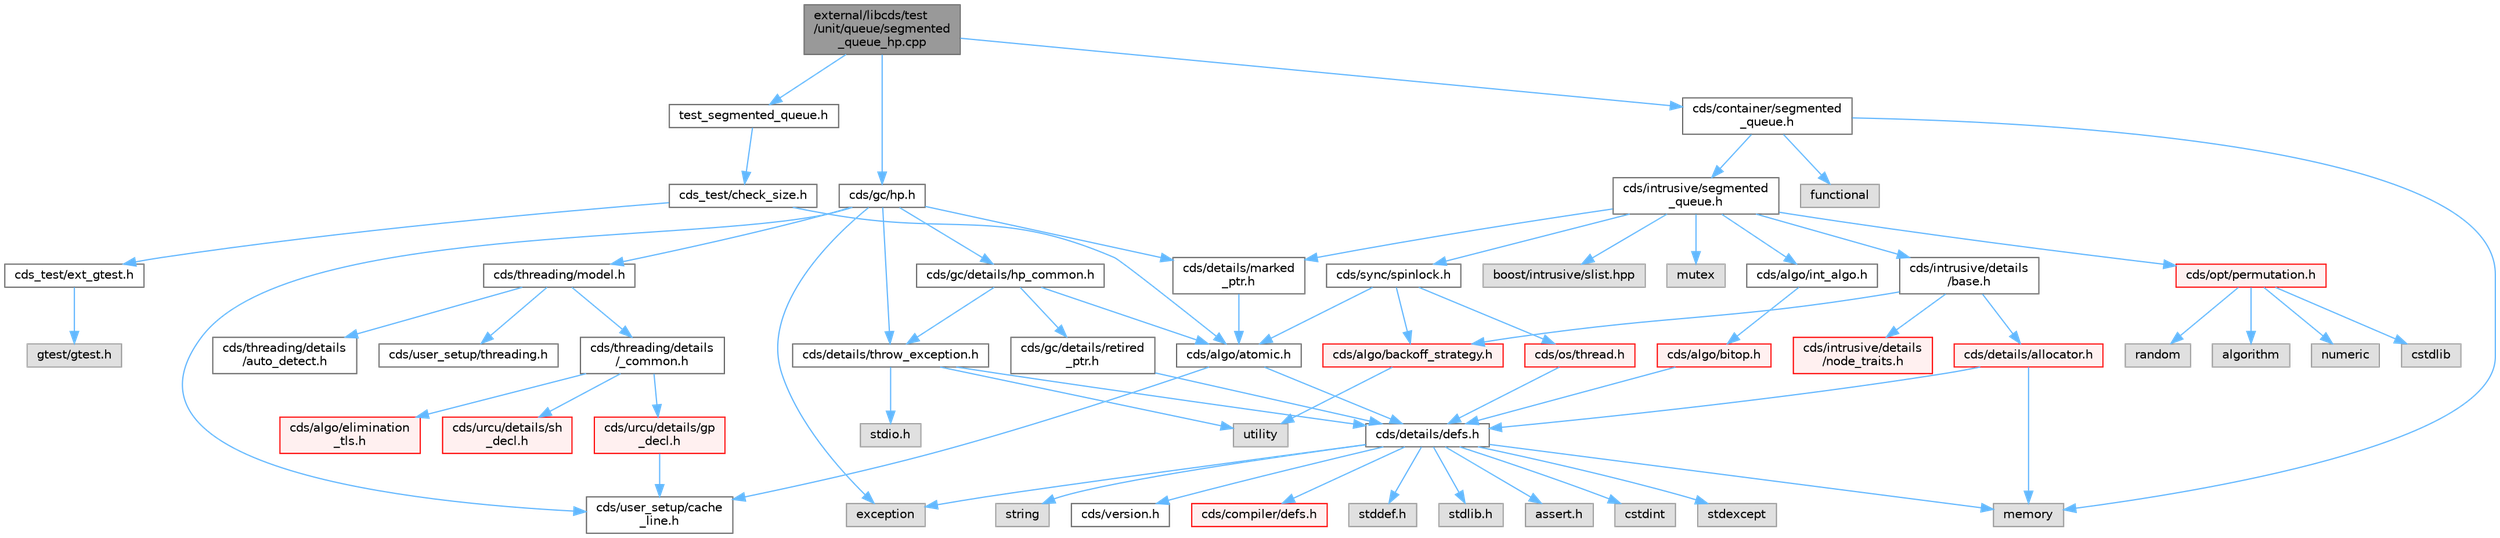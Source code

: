 digraph "external/libcds/test/unit/queue/segmented_queue_hp.cpp"
{
 // LATEX_PDF_SIZE
  bgcolor="transparent";
  edge [fontname=Helvetica,fontsize=10,labelfontname=Helvetica,labelfontsize=10];
  node [fontname=Helvetica,fontsize=10,shape=box,height=0.2,width=0.4];
  Node1 [id="Node000001",label="external/libcds/test\l/unit/queue/segmented\l_queue_hp.cpp",height=0.2,width=0.4,color="gray40", fillcolor="grey60", style="filled", fontcolor="black",tooltip=" "];
  Node1 -> Node2 [id="edge1_Node000001_Node000002",color="steelblue1",style="solid",tooltip=" "];
  Node2 [id="Node000002",label="test_segmented_queue.h",height=0.2,width=0.4,color="grey40", fillcolor="white", style="filled",URL="$test__segmented__queue_8h.html",tooltip=" "];
  Node2 -> Node3 [id="edge2_Node000002_Node000003",color="steelblue1",style="solid",tooltip=" "];
  Node3 [id="Node000003",label="cds_test/check_size.h",height=0.2,width=0.4,color="grey40", fillcolor="white", style="filled",URL="$check__size_8h.html",tooltip=" "];
  Node3 -> Node4 [id="edge3_Node000003_Node000004",color="steelblue1",style="solid",tooltip=" "];
  Node4 [id="Node000004",label="cds_test/ext_gtest.h",height=0.2,width=0.4,color="grey40", fillcolor="white", style="filled",URL="$ext__gtest_8h.html",tooltip=" "];
  Node4 -> Node5 [id="edge4_Node000004_Node000005",color="steelblue1",style="solid",tooltip=" "];
  Node5 [id="Node000005",label="gtest/gtest.h",height=0.2,width=0.4,color="grey60", fillcolor="#E0E0E0", style="filled",tooltip=" "];
  Node3 -> Node6 [id="edge5_Node000003_Node000006",color="steelblue1",style="solid",tooltip=" "];
  Node6 [id="Node000006",label="cds/algo/atomic.h",height=0.2,width=0.4,color="grey40", fillcolor="white", style="filled",URL="$external_2libcds_2cds_2algo_2atomic_8h.html",tooltip=" "];
  Node6 -> Node7 [id="edge6_Node000006_Node000007",color="steelblue1",style="solid",tooltip=" "];
  Node7 [id="Node000007",label="cds/details/defs.h",height=0.2,width=0.4,color="grey40", fillcolor="white", style="filled",URL="$details_2defs_8h.html",tooltip=" "];
  Node7 -> Node8 [id="edge7_Node000007_Node000008",color="steelblue1",style="solid",tooltip=" "];
  Node8 [id="Node000008",label="stddef.h",height=0.2,width=0.4,color="grey60", fillcolor="#E0E0E0", style="filled",tooltip=" "];
  Node7 -> Node9 [id="edge8_Node000007_Node000009",color="steelblue1",style="solid",tooltip=" "];
  Node9 [id="Node000009",label="stdlib.h",height=0.2,width=0.4,color="grey60", fillcolor="#E0E0E0", style="filled",tooltip=" "];
  Node7 -> Node10 [id="edge9_Node000007_Node000010",color="steelblue1",style="solid",tooltip=" "];
  Node10 [id="Node000010",label="assert.h",height=0.2,width=0.4,color="grey60", fillcolor="#E0E0E0", style="filled",tooltip=" "];
  Node7 -> Node11 [id="edge10_Node000007_Node000011",color="steelblue1",style="solid",tooltip=" "];
  Node11 [id="Node000011",label="cstdint",height=0.2,width=0.4,color="grey60", fillcolor="#E0E0E0", style="filled",tooltip=" "];
  Node7 -> Node12 [id="edge11_Node000007_Node000012",color="steelblue1",style="solid",tooltip=" "];
  Node12 [id="Node000012",label="exception",height=0.2,width=0.4,color="grey60", fillcolor="#E0E0E0", style="filled",tooltip=" "];
  Node7 -> Node13 [id="edge12_Node000007_Node000013",color="steelblue1",style="solid",tooltip=" "];
  Node13 [id="Node000013",label="stdexcept",height=0.2,width=0.4,color="grey60", fillcolor="#E0E0E0", style="filled",tooltip=" "];
  Node7 -> Node14 [id="edge13_Node000007_Node000014",color="steelblue1",style="solid",tooltip=" "];
  Node14 [id="Node000014",label="string",height=0.2,width=0.4,color="grey60", fillcolor="#E0E0E0", style="filled",tooltip=" "];
  Node7 -> Node15 [id="edge14_Node000007_Node000015",color="steelblue1",style="solid",tooltip=" "];
  Node15 [id="Node000015",label="memory",height=0.2,width=0.4,color="grey60", fillcolor="#E0E0E0", style="filled",tooltip=" "];
  Node7 -> Node16 [id="edge15_Node000007_Node000016",color="steelblue1",style="solid",tooltip=" "];
  Node16 [id="Node000016",label="cds/version.h",height=0.2,width=0.4,color="grey40", fillcolor="white", style="filled",URL="$external_2libcds_2cds_2version_8h.html",tooltip=" "];
  Node7 -> Node17 [id="edge16_Node000007_Node000017",color="steelblue1",style="solid",tooltip=" "];
  Node17 [id="Node000017",label="cds/compiler/defs.h",height=0.2,width=0.4,color="red", fillcolor="#FFF0F0", style="filled",URL="$compiler_2defs_8h.html",tooltip=" "];
  Node6 -> Node20 [id="edge17_Node000006_Node000020",color="steelblue1",style="solid",tooltip=" "];
  Node20 [id="Node000020",label="cds/user_setup/cache\l_line.h",height=0.2,width=0.4,color="grey40", fillcolor="white", style="filled",URL="$cache__line_8h.html",tooltip="Cache-line size definition"];
  Node1 -> Node21 [id="edge18_Node000001_Node000021",color="steelblue1",style="solid",tooltip=" "];
  Node21 [id="Node000021",label="cds/gc/hp.h",height=0.2,width=0.4,color="grey40", fillcolor="white", style="filled",URL="$hp_8h.html",tooltip=" "];
  Node21 -> Node12 [id="edge19_Node000021_Node000012",color="steelblue1",style="solid",tooltip=" "];
  Node21 -> Node22 [id="edge20_Node000021_Node000022",color="steelblue1",style="solid",tooltip=" "];
  Node22 [id="Node000022",label="cds/gc/details/hp_common.h",height=0.2,width=0.4,color="grey40", fillcolor="white", style="filled",URL="$hp__common_8h.html",tooltip=" "];
  Node22 -> Node6 [id="edge21_Node000022_Node000006",color="steelblue1",style="solid",tooltip=" "];
  Node22 -> Node23 [id="edge22_Node000022_Node000023",color="steelblue1",style="solid",tooltip=" "];
  Node23 [id="Node000023",label="cds/gc/details/retired\l_ptr.h",height=0.2,width=0.4,color="grey40", fillcolor="white", style="filled",URL="$retired__ptr_8h.html",tooltip=" "];
  Node23 -> Node7 [id="edge23_Node000023_Node000007",color="steelblue1",style="solid",tooltip=" "];
  Node22 -> Node24 [id="edge24_Node000022_Node000024",color="steelblue1",style="solid",tooltip=" "];
  Node24 [id="Node000024",label="cds/details/throw_exception.h",height=0.2,width=0.4,color="grey40", fillcolor="white", style="filled",URL="$throw__exception_8h.html",tooltip=" "];
  Node24 -> Node7 [id="edge25_Node000024_Node000007",color="steelblue1",style="solid",tooltip=" "];
  Node24 -> Node25 [id="edge26_Node000024_Node000025",color="steelblue1",style="solid",tooltip=" "];
  Node25 [id="Node000025",label="stdio.h",height=0.2,width=0.4,color="grey60", fillcolor="#E0E0E0", style="filled",tooltip=" "];
  Node24 -> Node26 [id="edge27_Node000024_Node000026",color="steelblue1",style="solid",tooltip=" "];
  Node26 [id="Node000026",label="utility",height=0.2,width=0.4,color="grey60", fillcolor="#E0E0E0", style="filled",tooltip=" "];
  Node21 -> Node27 [id="edge28_Node000021_Node000027",color="steelblue1",style="solid",tooltip=" "];
  Node27 [id="Node000027",label="cds/threading/model.h",height=0.2,width=0.4,color="grey40", fillcolor="white", style="filled",URL="$model_8h.html",tooltip=" "];
  Node27 -> Node28 [id="edge29_Node000027_Node000028",color="steelblue1",style="solid",tooltip=" "];
  Node28 [id="Node000028",label="cds/threading/details\l/_common.h",height=0.2,width=0.4,color="grey40", fillcolor="white", style="filled",URL="$__common_8h.html",tooltip=" "];
  Node28 -> Node29 [id="edge30_Node000028_Node000029",color="steelblue1",style="solid",tooltip=" "];
  Node29 [id="Node000029",label="cds/urcu/details/gp\l_decl.h",height=0.2,width=0.4,color="red", fillcolor="#FFF0F0", style="filled",URL="$gp__decl_8h.html",tooltip=" "];
  Node29 -> Node20 [id="edge31_Node000029_Node000020",color="steelblue1",style="solid",tooltip=" "];
  Node28 -> Node50 [id="edge32_Node000028_Node000050",color="steelblue1",style="solid",tooltip=" "];
  Node50 [id="Node000050",label="cds/urcu/details/sh\l_decl.h",height=0.2,width=0.4,color="red", fillcolor="#FFF0F0", style="filled",URL="$sh__decl_8h.html",tooltip=" "];
  Node28 -> Node51 [id="edge33_Node000028_Node000051",color="steelblue1",style="solid",tooltip=" "];
  Node51 [id="Node000051",label="cds/algo/elimination\l_tls.h",height=0.2,width=0.4,color="red", fillcolor="#FFF0F0", style="filled",URL="$elimination__tls_8h.html",tooltip=" "];
  Node27 -> Node53 [id="edge34_Node000027_Node000053",color="steelblue1",style="solid",tooltip=" "];
  Node53 [id="Node000053",label="cds/user_setup/threading.h",height=0.2,width=0.4,color="grey40", fillcolor="white", style="filled",URL="$external_2libcds_2cds_2user__setup_2threading_8h.html",tooltip=" "];
  Node27 -> Node54 [id="edge35_Node000027_Node000054",color="steelblue1",style="solid",tooltip=" "];
  Node54 [id="Node000054",label="cds/threading/details\l/auto_detect.h",height=0.2,width=0.4,color="grey40", fillcolor="white", style="filled",URL="$auto__detect_8h.html",tooltip=" "];
  Node21 -> Node24 [id="edge36_Node000021_Node000024",color="steelblue1",style="solid",tooltip=" "];
  Node21 -> Node49 [id="edge37_Node000021_Node000049",color="steelblue1",style="solid",tooltip=" "];
  Node49 [id="Node000049",label="cds/details/marked\l_ptr.h",height=0.2,width=0.4,color="grey40", fillcolor="white", style="filled",URL="$marked__ptr_8h.html",tooltip=" "];
  Node49 -> Node6 [id="edge38_Node000049_Node000006",color="steelblue1",style="solid",tooltip=" "];
  Node21 -> Node20 [id="edge39_Node000021_Node000020",color="steelblue1",style="solid",tooltip=" "];
  Node1 -> Node55 [id="edge40_Node000001_Node000055",color="steelblue1",style="solid",tooltip=" "];
  Node55 [id="Node000055",label="cds/container/segmented\l_queue.h",height=0.2,width=0.4,color="grey40", fillcolor="white", style="filled",URL="$container_2segmented__queue_8h.html",tooltip=" "];
  Node55 -> Node15 [id="edge41_Node000055_Node000015",color="steelblue1",style="solid",tooltip=" "];
  Node55 -> Node56 [id="edge42_Node000055_Node000056",color="steelblue1",style="solid",tooltip=" "];
  Node56 [id="Node000056",label="functional",height=0.2,width=0.4,color="grey60", fillcolor="#E0E0E0", style="filled",tooltip=" "];
  Node55 -> Node57 [id="edge43_Node000055_Node000057",color="steelblue1",style="solid",tooltip=" "];
  Node57 [id="Node000057",label="cds/intrusive/segmented\l_queue.h",height=0.2,width=0.4,color="grey40", fillcolor="white", style="filled",URL="$intrusive_2segmented__queue_8h.html",tooltip=" "];
  Node57 -> Node58 [id="edge44_Node000057_Node000058",color="steelblue1",style="solid",tooltip=" "];
  Node58 [id="Node000058",label="mutex",height=0.2,width=0.4,color="grey60", fillcolor="#E0E0E0", style="filled",tooltip=" "];
  Node57 -> Node59 [id="edge45_Node000057_Node000059",color="steelblue1",style="solid",tooltip=" "];
  Node59 [id="Node000059",label="cds/intrusive/details\l/base.h",height=0.2,width=0.4,color="grey40", fillcolor="white", style="filled",URL="$external_2libcds_2cds_2intrusive_2details_2base_8h.html",tooltip=" "];
  Node59 -> Node60 [id="edge46_Node000059_Node000060",color="steelblue1",style="solid",tooltip=" "];
  Node60 [id="Node000060",label="cds/intrusive/details\l/node_traits.h",height=0.2,width=0.4,color="red", fillcolor="#FFF0F0", style="filled",URL="$node__traits_8h.html",tooltip=" "];
  Node59 -> Node31 [id="edge47_Node000059_Node000031",color="steelblue1",style="solid",tooltip=" "];
  Node31 [id="Node000031",label="cds/details/allocator.h",height=0.2,width=0.4,color="red", fillcolor="#FFF0F0", style="filled",URL="$external_2libcds_2cds_2details_2allocator_8h.html",tooltip=" "];
  Node31 -> Node15 [id="edge48_Node000031_Node000015",color="steelblue1",style="solid",tooltip=" "];
  Node31 -> Node7 [id="edge49_Node000031_Node000007",color="steelblue1",style="solid",tooltip=" "];
  Node59 -> Node64 [id="edge50_Node000059_Node000064",color="steelblue1",style="solid",tooltip=" "];
  Node64 [id="Node000064",label="cds/algo/backoff_strategy.h",height=0.2,width=0.4,color="red", fillcolor="#FFF0F0", style="filled",URL="$backoff__strategy_8h.html",tooltip=" "];
  Node64 -> Node26 [id="edge51_Node000064_Node000026",color="steelblue1",style="solid",tooltip=" "];
  Node57 -> Node49 [id="edge52_Node000057_Node000049",color="steelblue1",style="solid",tooltip=" "];
  Node57 -> Node38 [id="edge53_Node000057_Node000038",color="steelblue1",style="solid",tooltip=" "];
  Node38 [id="Node000038",label="cds/algo/int_algo.h",height=0.2,width=0.4,color="grey40", fillcolor="white", style="filled",URL="$int__algo_8h.html",tooltip=" "];
  Node38 -> Node39 [id="edge54_Node000038_Node000039",color="steelblue1",style="solid",tooltip=" "];
  Node39 [id="Node000039",label="cds/algo/bitop.h",height=0.2,width=0.4,color="red", fillcolor="#FFF0F0", style="filled",URL="$algo_2bitop_8h.html",tooltip=" "];
  Node39 -> Node7 [id="edge55_Node000039_Node000007",color="steelblue1",style="solid",tooltip=" "];
  Node57 -> Node68 [id="edge56_Node000057_Node000068",color="steelblue1",style="solid",tooltip=" "];
  Node68 [id="Node000068",label="cds/sync/spinlock.h",height=0.2,width=0.4,color="grey40", fillcolor="white", style="filled",URL="$sync_2spinlock_8h.html",tooltip=" "];
  Node68 -> Node6 [id="edge57_Node000068_Node000006",color="steelblue1",style="solid",tooltip=" "];
  Node68 -> Node46 [id="edge58_Node000068_Node000046",color="steelblue1",style="solid",tooltip=" "];
  Node46 [id="Node000046",label="cds/os/thread.h",height=0.2,width=0.4,color="red", fillcolor="#FFF0F0", style="filled",URL="$cds_2os_2thread_8h.html",tooltip=" "];
  Node46 -> Node7 [id="edge59_Node000046_Node000007",color="steelblue1",style="solid",tooltip=" "];
  Node68 -> Node64 [id="edge60_Node000068_Node000064",color="steelblue1",style="solid",tooltip=" "];
  Node57 -> Node69 [id="edge61_Node000057_Node000069",color="steelblue1",style="solid",tooltip=" "];
  Node69 [id="Node000069",label="cds/opt/permutation.h",height=0.2,width=0.4,color="red", fillcolor="#FFF0F0", style="filled",URL="$permutation_8h.html",tooltip=" "];
  Node69 -> Node45 [id="edge62_Node000069_Node000045",color="steelblue1",style="solid",tooltip=" "];
  Node45 [id="Node000045",label="cstdlib",height=0.2,width=0.4,color="grey60", fillcolor="#E0E0E0", style="filled",tooltip=" "];
  Node69 -> Node70 [id="edge63_Node000069_Node000070",color="steelblue1",style="solid",tooltip=" "];
  Node70 [id="Node000070",label="random",height=0.2,width=0.4,color="grey60", fillcolor="#E0E0E0", style="filled",tooltip=" "];
  Node69 -> Node71 [id="edge64_Node000069_Node000071",color="steelblue1",style="solid",tooltip=" "];
  Node71 [id="Node000071",label="algorithm",height=0.2,width=0.4,color="grey60", fillcolor="#E0E0E0", style="filled",tooltip=" "];
  Node69 -> Node72 [id="edge65_Node000069_Node000072",color="steelblue1",style="solid",tooltip=" "];
  Node72 [id="Node000072",label="numeric",height=0.2,width=0.4,color="grey60", fillcolor="#E0E0E0", style="filled",tooltip=" "];
  Node57 -> Node73 [id="edge66_Node000057_Node000073",color="steelblue1",style="solid",tooltip=" "];
  Node73 [id="Node000073",label="boost/intrusive/slist.hpp",height=0.2,width=0.4,color="grey60", fillcolor="#E0E0E0", style="filled",tooltip=" "];
}
